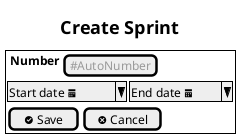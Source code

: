 @startuml
'https://plantuml.com/salt
salt
<style>
title {
  HorizontalAlignment center
  FontSize 18
  FontColor black
}
</style>
title <b>Create Sprint</b>
{+
{ <b> Number | [<color:#9a9a9a>#AutoNumber] }
{ ^Start date <&calendar>^ | ^End date <&calendar>^ }
{ [<&circle-check> Save ] | [<&circle-x> Cancel]}
}
@enduml